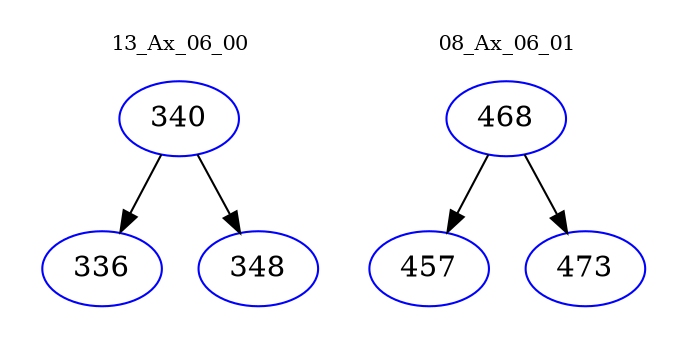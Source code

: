digraph{
subgraph cluster_0 {
color = white
label = "13_Ax_06_00";
fontsize=10;
T0_340 [label="340", color="blue"]
T0_340 -> T0_336 [color="black"]
T0_336 [label="336", color="blue"]
T0_340 -> T0_348 [color="black"]
T0_348 [label="348", color="blue"]
}
subgraph cluster_1 {
color = white
label = "08_Ax_06_01";
fontsize=10;
T1_468 [label="468", color="blue"]
T1_468 -> T1_457 [color="black"]
T1_457 [label="457", color="blue"]
T1_468 -> T1_473 [color="black"]
T1_473 [label="473", color="blue"]
}
}

